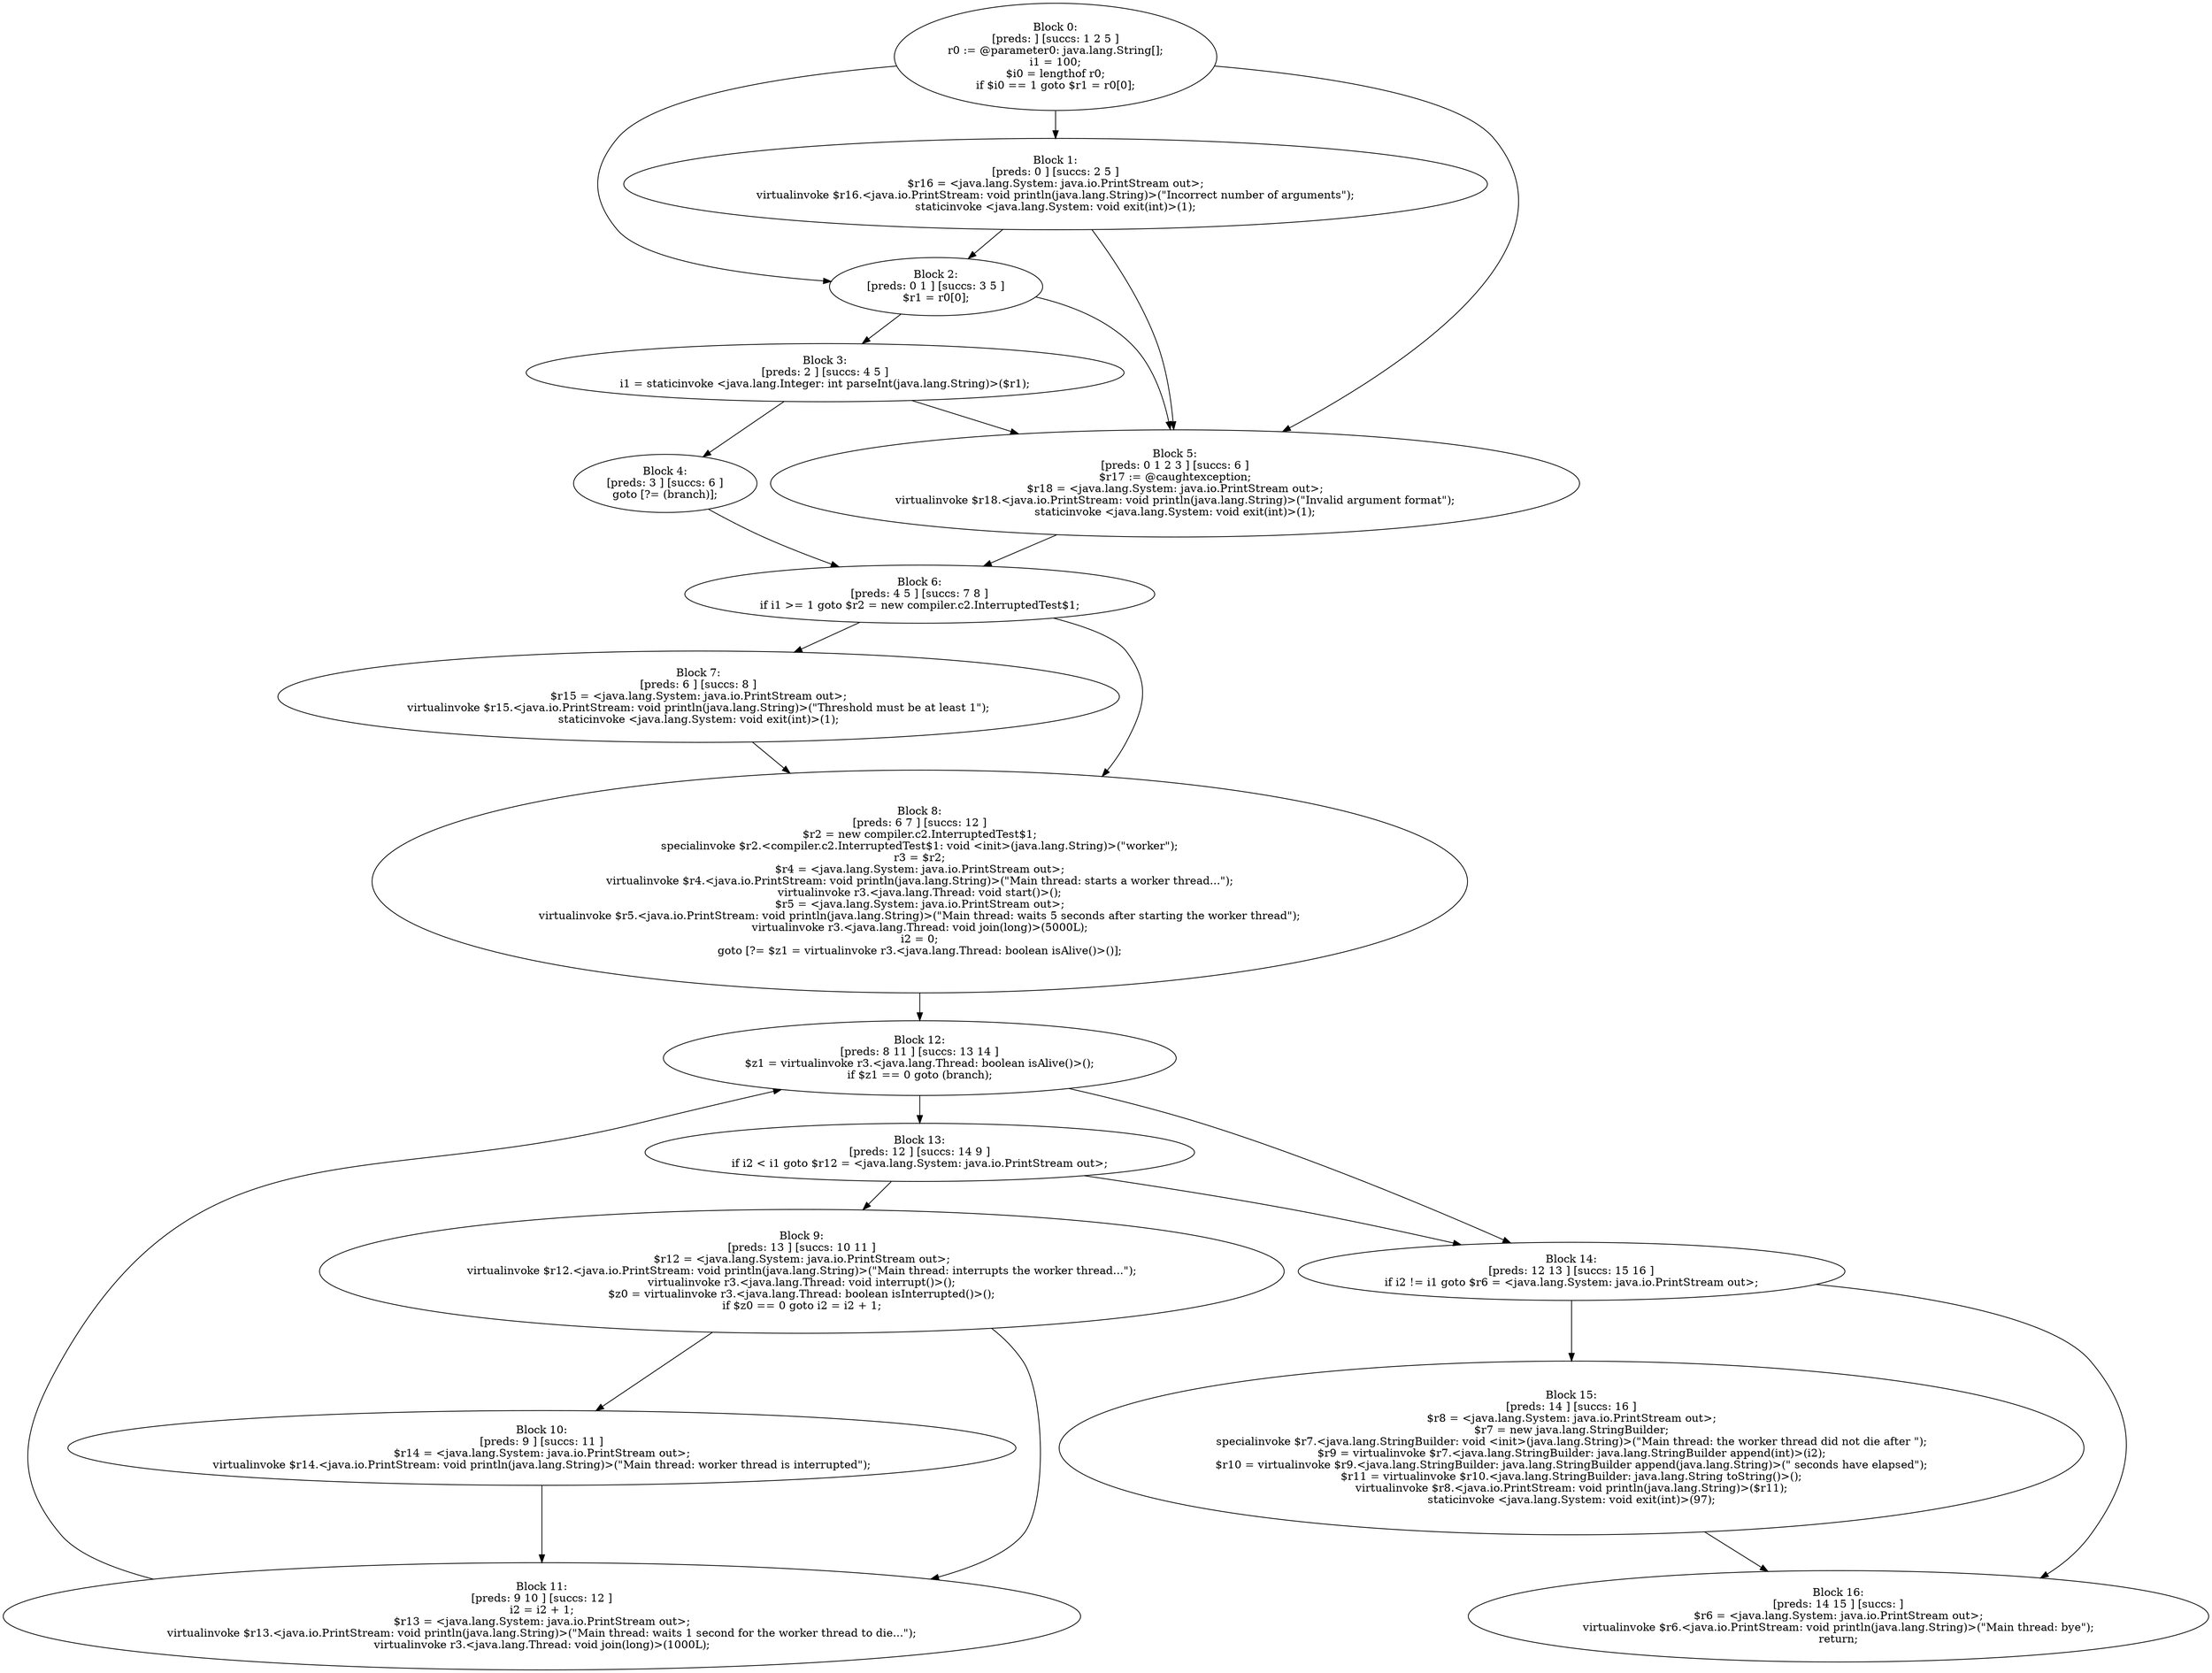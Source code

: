 digraph "unitGraph" {
    "Block 0:
[preds: ] [succs: 1 2 5 ]
r0 := @parameter0: java.lang.String[];
i1 = 100;
$i0 = lengthof r0;
if $i0 == 1 goto $r1 = r0[0];
"
    "Block 1:
[preds: 0 ] [succs: 2 5 ]
$r16 = <java.lang.System: java.io.PrintStream out>;
virtualinvoke $r16.<java.io.PrintStream: void println(java.lang.String)>(\"Incorrect number of arguments\");
staticinvoke <java.lang.System: void exit(int)>(1);
"
    "Block 2:
[preds: 0 1 ] [succs: 3 5 ]
$r1 = r0[0];
"
    "Block 3:
[preds: 2 ] [succs: 4 5 ]
i1 = staticinvoke <java.lang.Integer: int parseInt(java.lang.String)>($r1);
"
    "Block 4:
[preds: 3 ] [succs: 6 ]
goto [?= (branch)];
"
    "Block 5:
[preds: 0 1 2 3 ] [succs: 6 ]
$r17 := @caughtexception;
$r18 = <java.lang.System: java.io.PrintStream out>;
virtualinvoke $r18.<java.io.PrintStream: void println(java.lang.String)>(\"Invalid argument format\");
staticinvoke <java.lang.System: void exit(int)>(1);
"
    "Block 6:
[preds: 4 5 ] [succs: 7 8 ]
if i1 >= 1 goto $r2 = new compiler.c2.InterruptedTest$1;
"
    "Block 7:
[preds: 6 ] [succs: 8 ]
$r15 = <java.lang.System: java.io.PrintStream out>;
virtualinvoke $r15.<java.io.PrintStream: void println(java.lang.String)>(\"Threshold must be at least 1\");
staticinvoke <java.lang.System: void exit(int)>(1);
"
    "Block 8:
[preds: 6 7 ] [succs: 12 ]
$r2 = new compiler.c2.InterruptedTest$1;
specialinvoke $r2.<compiler.c2.InterruptedTest$1: void <init>(java.lang.String)>(\"worker\");
r3 = $r2;
$r4 = <java.lang.System: java.io.PrintStream out>;
virtualinvoke $r4.<java.io.PrintStream: void println(java.lang.String)>(\"Main thread: starts a worker thread...\");
virtualinvoke r3.<java.lang.Thread: void start()>();
$r5 = <java.lang.System: java.io.PrintStream out>;
virtualinvoke $r5.<java.io.PrintStream: void println(java.lang.String)>(\"Main thread: waits 5 seconds after starting the worker thread\");
virtualinvoke r3.<java.lang.Thread: void join(long)>(5000L);
i2 = 0;
goto [?= $z1 = virtualinvoke r3.<java.lang.Thread: boolean isAlive()>()];
"
    "Block 9:
[preds: 13 ] [succs: 10 11 ]
$r12 = <java.lang.System: java.io.PrintStream out>;
virtualinvoke $r12.<java.io.PrintStream: void println(java.lang.String)>(\"Main thread: interrupts the worker thread...\");
virtualinvoke r3.<java.lang.Thread: void interrupt()>();
$z0 = virtualinvoke r3.<java.lang.Thread: boolean isInterrupted()>();
if $z0 == 0 goto i2 = i2 + 1;
"
    "Block 10:
[preds: 9 ] [succs: 11 ]
$r14 = <java.lang.System: java.io.PrintStream out>;
virtualinvoke $r14.<java.io.PrintStream: void println(java.lang.String)>(\"Main thread: worker thread is interrupted\");
"
    "Block 11:
[preds: 9 10 ] [succs: 12 ]
i2 = i2 + 1;
$r13 = <java.lang.System: java.io.PrintStream out>;
virtualinvoke $r13.<java.io.PrintStream: void println(java.lang.String)>(\"Main thread: waits 1 second for the worker thread to die...\");
virtualinvoke r3.<java.lang.Thread: void join(long)>(1000L);
"
    "Block 12:
[preds: 8 11 ] [succs: 13 14 ]
$z1 = virtualinvoke r3.<java.lang.Thread: boolean isAlive()>();
if $z1 == 0 goto (branch);
"
    "Block 13:
[preds: 12 ] [succs: 14 9 ]
if i2 < i1 goto $r12 = <java.lang.System: java.io.PrintStream out>;
"
    "Block 14:
[preds: 12 13 ] [succs: 15 16 ]
if i2 != i1 goto $r6 = <java.lang.System: java.io.PrintStream out>;
"
    "Block 15:
[preds: 14 ] [succs: 16 ]
$r8 = <java.lang.System: java.io.PrintStream out>;
$r7 = new java.lang.StringBuilder;
specialinvoke $r7.<java.lang.StringBuilder: void <init>(java.lang.String)>(\"Main thread: the worker thread did not die after \");
$r9 = virtualinvoke $r7.<java.lang.StringBuilder: java.lang.StringBuilder append(int)>(i2);
$r10 = virtualinvoke $r9.<java.lang.StringBuilder: java.lang.StringBuilder append(java.lang.String)>(\" seconds have elapsed\");
$r11 = virtualinvoke $r10.<java.lang.StringBuilder: java.lang.String toString()>();
virtualinvoke $r8.<java.io.PrintStream: void println(java.lang.String)>($r11);
staticinvoke <java.lang.System: void exit(int)>(97);
"
    "Block 16:
[preds: 14 15 ] [succs: ]
$r6 = <java.lang.System: java.io.PrintStream out>;
virtualinvoke $r6.<java.io.PrintStream: void println(java.lang.String)>(\"Main thread: bye\");
return;
"
    "Block 0:
[preds: ] [succs: 1 2 5 ]
r0 := @parameter0: java.lang.String[];
i1 = 100;
$i0 = lengthof r0;
if $i0 == 1 goto $r1 = r0[0];
"->"Block 1:
[preds: 0 ] [succs: 2 5 ]
$r16 = <java.lang.System: java.io.PrintStream out>;
virtualinvoke $r16.<java.io.PrintStream: void println(java.lang.String)>(\"Incorrect number of arguments\");
staticinvoke <java.lang.System: void exit(int)>(1);
";
    "Block 0:
[preds: ] [succs: 1 2 5 ]
r0 := @parameter0: java.lang.String[];
i1 = 100;
$i0 = lengthof r0;
if $i0 == 1 goto $r1 = r0[0];
"->"Block 2:
[preds: 0 1 ] [succs: 3 5 ]
$r1 = r0[0];
";
    "Block 0:
[preds: ] [succs: 1 2 5 ]
r0 := @parameter0: java.lang.String[];
i1 = 100;
$i0 = lengthof r0;
if $i0 == 1 goto $r1 = r0[0];
"->"Block 5:
[preds: 0 1 2 3 ] [succs: 6 ]
$r17 := @caughtexception;
$r18 = <java.lang.System: java.io.PrintStream out>;
virtualinvoke $r18.<java.io.PrintStream: void println(java.lang.String)>(\"Invalid argument format\");
staticinvoke <java.lang.System: void exit(int)>(1);
";
    "Block 1:
[preds: 0 ] [succs: 2 5 ]
$r16 = <java.lang.System: java.io.PrintStream out>;
virtualinvoke $r16.<java.io.PrintStream: void println(java.lang.String)>(\"Incorrect number of arguments\");
staticinvoke <java.lang.System: void exit(int)>(1);
"->"Block 2:
[preds: 0 1 ] [succs: 3 5 ]
$r1 = r0[0];
";
    "Block 1:
[preds: 0 ] [succs: 2 5 ]
$r16 = <java.lang.System: java.io.PrintStream out>;
virtualinvoke $r16.<java.io.PrintStream: void println(java.lang.String)>(\"Incorrect number of arguments\");
staticinvoke <java.lang.System: void exit(int)>(1);
"->"Block 5:
[preds: 0 1 2 3 ] [succs: 6 ]
$r17 := @caughtexception;
$r18 = <java.lang.System: java.io.PrintStream out>;
virtualinvoke $r18.<java.io.PrintStream: void println(java.lang.String)>(\"Invalid argument format\");
staticinvoke <java.lang.System: void exit(int)>(1);
";
    "Block 2:
[preds: 0 1 ] [succs: 3 5 ]
$r1 = r0[0];
"->"Block 3:
[preds: 2 ] [succs: 4 5 ]
i1 = staticinvoke <java.lang.Integer: int parseInt(java.lang.String)>($r1);
";
    "Block 2:
[preds: 0 1 ] [succs: 3 5 ]
$r1 = r0[0];
"->"Block 5:
[preds: 0 1 2 3 ] [succs: 6 ]
$r17 := @caughtexception;
$r18 = <java.lang.System: java.io.PrintStream out>;
virtualinvoke $r18.<java.io.PrintStream: void println(java.lang.String)>(\"Invalid argument format\");
staticinvoke <java.lang.System: void exit(int)>(1);
";
    "Block 3:
[preds: 2 ] [succs: 4 5 ]
i1 = staticinvoke <java.lang.Integer: int parseInt(java.lang.String)>($r1);
"->"Block 4:
[preds: 3 ] [succs: 6 ]
goto [?= (branch)];
";
    "Block 3:
[preds: 2 ] [succs: 4 5 ]
i1 = staticinvoke <java.lang.Integer: int parseInt(java.lang.String)>($r1);
"->"Block 5:
[preds: 0 1 2 3 ] [succs: 6 ]
$r17 := @caughtexception;
$r18 = <java.lang.System: java.io.PrintStream out>;
virtualinvoke $r18.<java.io.PrintStream: void println(java.lang.String)>(\"Invalid argument format\");
staticinvoke <java.lang.System: void exit(int)>(1);
";
    "Block 4:
[preds: 3 ] [succs: 6 ]
goto [?= (branch)];
"->"Block 6:
[preds: 4 5 ] [succs: 7 8 ]
if i1 >= 1 goto $r2 = new compiler.c2.InterruptedTest$1;
";
    "Block 5:
[preds: 0 1 2 3 ] [succs: 6 ]
$r17 := @caughtexception;
$r18 = <java.lang.System: java.io.PrintStream out>;
virtualinvoke $r18.<java.io.PrintStream: void println(java.lang.String)>(\"Invalid argument format\");
staticinvoke <java.lang.System: void exit(int)>(1);
"->"Block 6:
[preds: 4 5 ] [succs: 7 8 ]
if i1 >= 1 goto $r2 = new compiler.c2.InterruptedTest$1;
";
    "Block 6:
[preds: 4 5 ] [succs: 7 8 ]
if i1 >= 1 goto $r2 = new compiler.c2.InterruptedTest$1;
"->"Block 7:
[preds: 6 ] [succs: 8 ]
$r15 = <java.lang.System: java.io.PrintStream out>;
virtualinvoke $r15.<java.io.PrintStream: void println(java.lang.String)>(\"Threshold must be at least 1\");
staticinvoke <java.lang.System: void exit(int)>(1);
";
    "Block 6:
[preds: 4 5 ] [succs: 7 8 ]
if i1 >= 1 goto $r2 = new compiler.c2.InterruptedTest$1;
"->"Block 8:
[preds: 6 7 ] [succs: 12 ]
$r2 = new compiler.c2.InterruptedTest$1;
specialinvoke $r2.<compiler.c2.InterruptedTest$1: void <init>(java.lang.String)>(\"worker\");
r3 = $r2;
$r4 = <java.lang.System: java.io.PrintStream out>;
virtualinvoke $r4.<java.io.PrintStream: void println(java.lang.String)>(\"Main thread: starts a worker thread...\");
virtualinvoke r3.<java.lang.Thread: void start()>();
$r5 = <java.lang.System: java.io.PrintStream out>;
virtualinvoke $r5.<java.io.PrintStream: void println(java.lang.String)>(\"Main thread: waits 5 seconds after starting the worker thread\");
virtualinvoke r3.<java.lang.Thread: void join(long)>(5000L);
i2 = 0;
goto [?= $z1 = virtualinvoke r3.<java.lang.Thread: boolean isAlive()>()];
";
    "Block 7:
[preds: 6 ] [succs: 8 ]
$r15 = <java.lang.System: java.io.PrintStream out>;
virtualinvoke $r15.<java.io.PrintStream: void println(java.lang.String)>(\"Threshold must be at least 1\");
staticinvoke <java.lang.System: void exit(int)>(1);
"->"Block 8:
[preds: 6 7 ] [succs: 12 ]
$r2 = new compiler.c2.InterruptedTest$1;
specialinvoke $r2.<compiler.c2.InterruptedTest$1: void <init>(java.lang.String)>(\"worker\");
r3 = $r2;
$r4 = <java.lang.System: java.io.PrintStream out>;
virtualinvoke $r4.<java.io.PrintStream: void println(java.lang.String)>(\"Main thread: starts a worker thread...\");
virtualinvoke r3.<java.lang.Thread: void start()>();
$r5 = <java.lang.System: java.io.PrintStream out>;
virtualinvoke $r5.<java.io.PrintStream: void println(java.lang.String)>(\"Main thread: waits 5 seconds after starting the worker thread\");
virtualinvoke r3.<java.lang.Thread: void join(long)>(5000L);
i2 = 0;
goto [?= $z1 = virtualinvoke r3.<java.lang.Thread: boolean isAlive()>()];
";
    "Block 8:
[preds: 6 7 ] [succs: 12 ]
$r2 = new compiler.c2.InterruptedTest$1;
specialinvoke $r2.<compiler.c2.InterruptedTest$1: void <init>(java.lang.String)>(\"worker\");
r3 = $r2;
$r4 = <java.lang.System: java.io.PrintStream out>;
virtualinvoke $r4.<java.io.PrintStream: void println(java.lang.String)>(\"Main thread: starts a worker thread...\");
virtualinvoke r3.<java.lang.Thread: void start()>();
$r5 = <java.lang.System: java.io.PrintStream out>;
virtualinvoke $r5.<java.io.PrintStream: void println(java.lang.String)>(\"Main thread: waits 5 seconds after starting the worker thread\");
virtualinvoke r3.<java.lang.Thread: void join(long)>(5000L);
i2 = 0;
goto [?= $z1 = virtualinvoke r3.<java.lang.Thread: boolean isAlive()>()];
"->"Block 12:
[preds: 8 11 ] [succs: 13 14 ]
$z1 = virtualinvoke r3.<java.lang.Thread: boolean isAlive()>();
if $z1 == 0 goto (branch);
";
    "Block 9:
[preds: 13 ] [succs: 10 11 ]
$r12 = <java.lang.System: java.io.PrintStream out>;
virtualinvoke $r12.<java.io.PrintStream: void println(java.lang.String)>(\"Main thread: interrupts the worker thread...\");
virtualinvoke r3.<java.lang.Thread: void interrupt()>();
$z0 = virtualinvoke r3.<java.lang.Thread: boolean isInterrupted()>();
if $z0 == 0 goto i2 = i2 + 1;
"->"Block 10:
[preds: 9 ] [succs: 11 ]
$r14 = <java.lang.System: java.io.PrintStream out>;
virtualinvoke $r14.<java.io.PrintStream: void println(java.lang.String)>(\"Main thread: worker thread is interrupted\");
";
    "Block 9:
[preds: 13 ] [succs: 10 11 ]
$r12 = <java.lang.System: java.io.PrintStream out>;
virtualinvoke $r12.<java.io.PrintStream: void println(java.lang.String)>(\"Main thread: interrupts the worker thread...\");
virtualinvoke r3.<java.lang.Thread: void interrupt()>();
$z0 = virtualinvoke r3.<java.lang.Thread: boolean isInterrupted()>();
if $z0 == 0 goto i2 = i2 + 1;
"->"Block 11:
[preds: 9 10 ] [succs: 12 ]
i2 = i2 + 1;
$r13 = <java.lang.System: java.io.PrintStream out>;
virtualinvoke $r13.<java.io.PrintStream: void println(java.lang.String)>(\"Main thread: waits 1 second for the worker thread to die...\");
virtualinvoke r3.<java.lang.Thread: void join(long)>(1000L);
";
    "Block 10:
[preds: 9 ] [succs: 11 ]
$r14 = <java.lang.System: java.io.PrintStream out>;
virtualinvoke $r14.<java.io.PrintStream: void println(java.lang.String)>(\"Main thread: worker thread is interrupted\");
"->"Block 11:
[preds: 9 10 ] [succs: 12 ]
i2 = i2 + 1;
$r13 = <java.lang.System: java.io.PrintStream out>;
virtualinvoke $r13.<java.io.PrintStream: void println(java.lang.String)>(\"Main thread: waits 1 second for the worker thread to die...\");
virtualinvoke r3.<java.lang.Thread: void join(long)>(1000L);
";
    "Block 11:
[preds: 9 10 ] [succs: 12 ]
i2 = i2 + 1;
$r13 = <java.lang.System: java.io.PrintStream out>;
virtualinvoke $r13.<java.io.PrintStream: void println(java.lang.String)>(\"Main thread: waits 1 second for the worker thread to die...\");
virtualinvoke r3.<java.lang.Thread: void join(long)>(1000L);
"->"Block 12:
[preds: 8 11 ] [succs: 13 14 ]
$z1 = virtualinvoke r3.<java.lang.Thread: boolean isAlive()>();
if $z1 == 0 goto (branch);
";
    "Block 12:
[preds: 8 11 ] [succs: 13 14 ]
$z1 = virtualinvoke r3.<java.lang.Thread: boolean isAlive()>();
if $z1 == 0 goto (branch);
"->"Block 13:
[preds: 12 ] [succs: 14 9 ]
if i2 < i1 goto $r12 = <java.lang.System: java.io.PrintStream out>;
";
    "Block 12:
[preds: 8 11 ] [succs: 13 14 ]
$z1 = virtualinvoke r3.<java.lang.Thread: boolean isAlive()>();
if $z1 == 0 goto (branch);
"->"Block 14:
[preds: 12 13 ] [succs: 15 16 ]
if i2 != i1 goto $r6 = <java.lang.System: java.io.PrintStream out>;
";
    "Block 13:
[preds: 12 ] [succs: 14 9 ]
if i2 < i1 goto $r12 = <java.lang.System: java.io.PrintStream out>;
"->"Block 14:
[preds: 12 13 ] [succs: 15 16 ]
if i2 != i1 goto $r6 = <java.lang.System: java.io.PrintStream out>;
";
    "Block 13:
[preds: 12 ] [succs: 14 9 ]
if i2 < i1 goto $r12 = <java.lang.System: java.io.PrintStream out>;
"->"Block 9:
[preds: 13 ] [succs: 10 11 ]
$r12 = <java.lang.System: java.io.PrintStream out>;
virtualinvoke $r12.<java.io.PrintStream: void println(java.lang.String)>(\"Main thread: interrupts the worker thread...\");
virtualinvoke r3.<java.lang.Thread: void interrupt()>();
$z0 = virtualinvoke r3.<java.lang.Thread: boolean isInterrupted()>();
if $z0 == 0 goto i2 = i2 + 1;
";
    "Block 14:
[preds: 12 13 ] [succs: 15 16 ]
if i2 != i1 goto $r6 = <java.lang.System: java.io.PrintStream out>;
"->"Block 15:
[preds: 14 ] [succs: 16 ]
$r8 = <java.lang.System: java.io.PrintStream out>;
$r7 = new java.lang.StringBuilder;
specialinvoke $r7.<java.lang.StringBuilder: void <init>(java.lang.String)>(\"Main thread: the worker thread did not die after \");
$r9 = virtualinvoke $r7.<java.lang.StringBuilder: java.lang.StringBuilder append(int)>(i2);
$r10 = virtualinvoke $r9.<java.lang.StringBuilder: java.lang.StringBuilder append(java.lang.String)>(\" seconds have elapsed\");
$r11 = virtualinvoke $r10.<java.lang.StringBuilder: java.lang.String toString()>();
virtualinvoke $r8.<java.io.PrintStream: void println(java.lang.String)>($r11);
staticinvoke <java.lang.System: void exit(int)>(97);
";
    "Block 14:
[preds: 12 13 ] [succs: 15 16 ]
if i2 != i1 goto $r6 = <java.lang.System: java.io.PrintStream out>;
"->"Block 16:
[preds: 14 15 ] [succs: ]
$r6 = <java.lang.System: java.io.PrintStream out>;
virtualinvoke $r6.<java.io.PrintStream: void println(java.lang.String)>(\"Main thread: bye\");
return;
";
    "Block 15:
[preds: 14 ] [succs: 16 ]
$r8 = <java.lang.System: java.io.PrintStream out>;
$r7 = new java.lang.StringBuilder;
specialinvoke $r7.<java.lang.StringBuilder: void <init>(java.lang.String)>(\"Main thread: the worker thread did not die after \");
$r9 = virtualinvoke $r7.<java.lang.StringBuilder: java.lang.StringBuilder append(int)>(i2);
$r10 = virtualinvoke $r9.<java.lang.StringBuilder: java.lang.StringBuilder append(java.lang.String)>(\" seconds have elapsed\");
$r11 = virtualinvoke $r10.<java.lang.StringBuilder: java.lang.String toString()>();
virtualinvoke $r8.<java.io.PrintStream: void println(java.lang.String)>($r11);
staticinvoke <java.lang.System: void exit(int)>(97);
"->"Block 16:
[preds: 14 15 ] [succs: ]
$r6 = <java.lang.System: java.io.PrintStream out>;
virtualinvoke $r6.<java.io.PrintStream: void println(java.lang.String)>(\"Main thread: bye\");
return;
";
}
